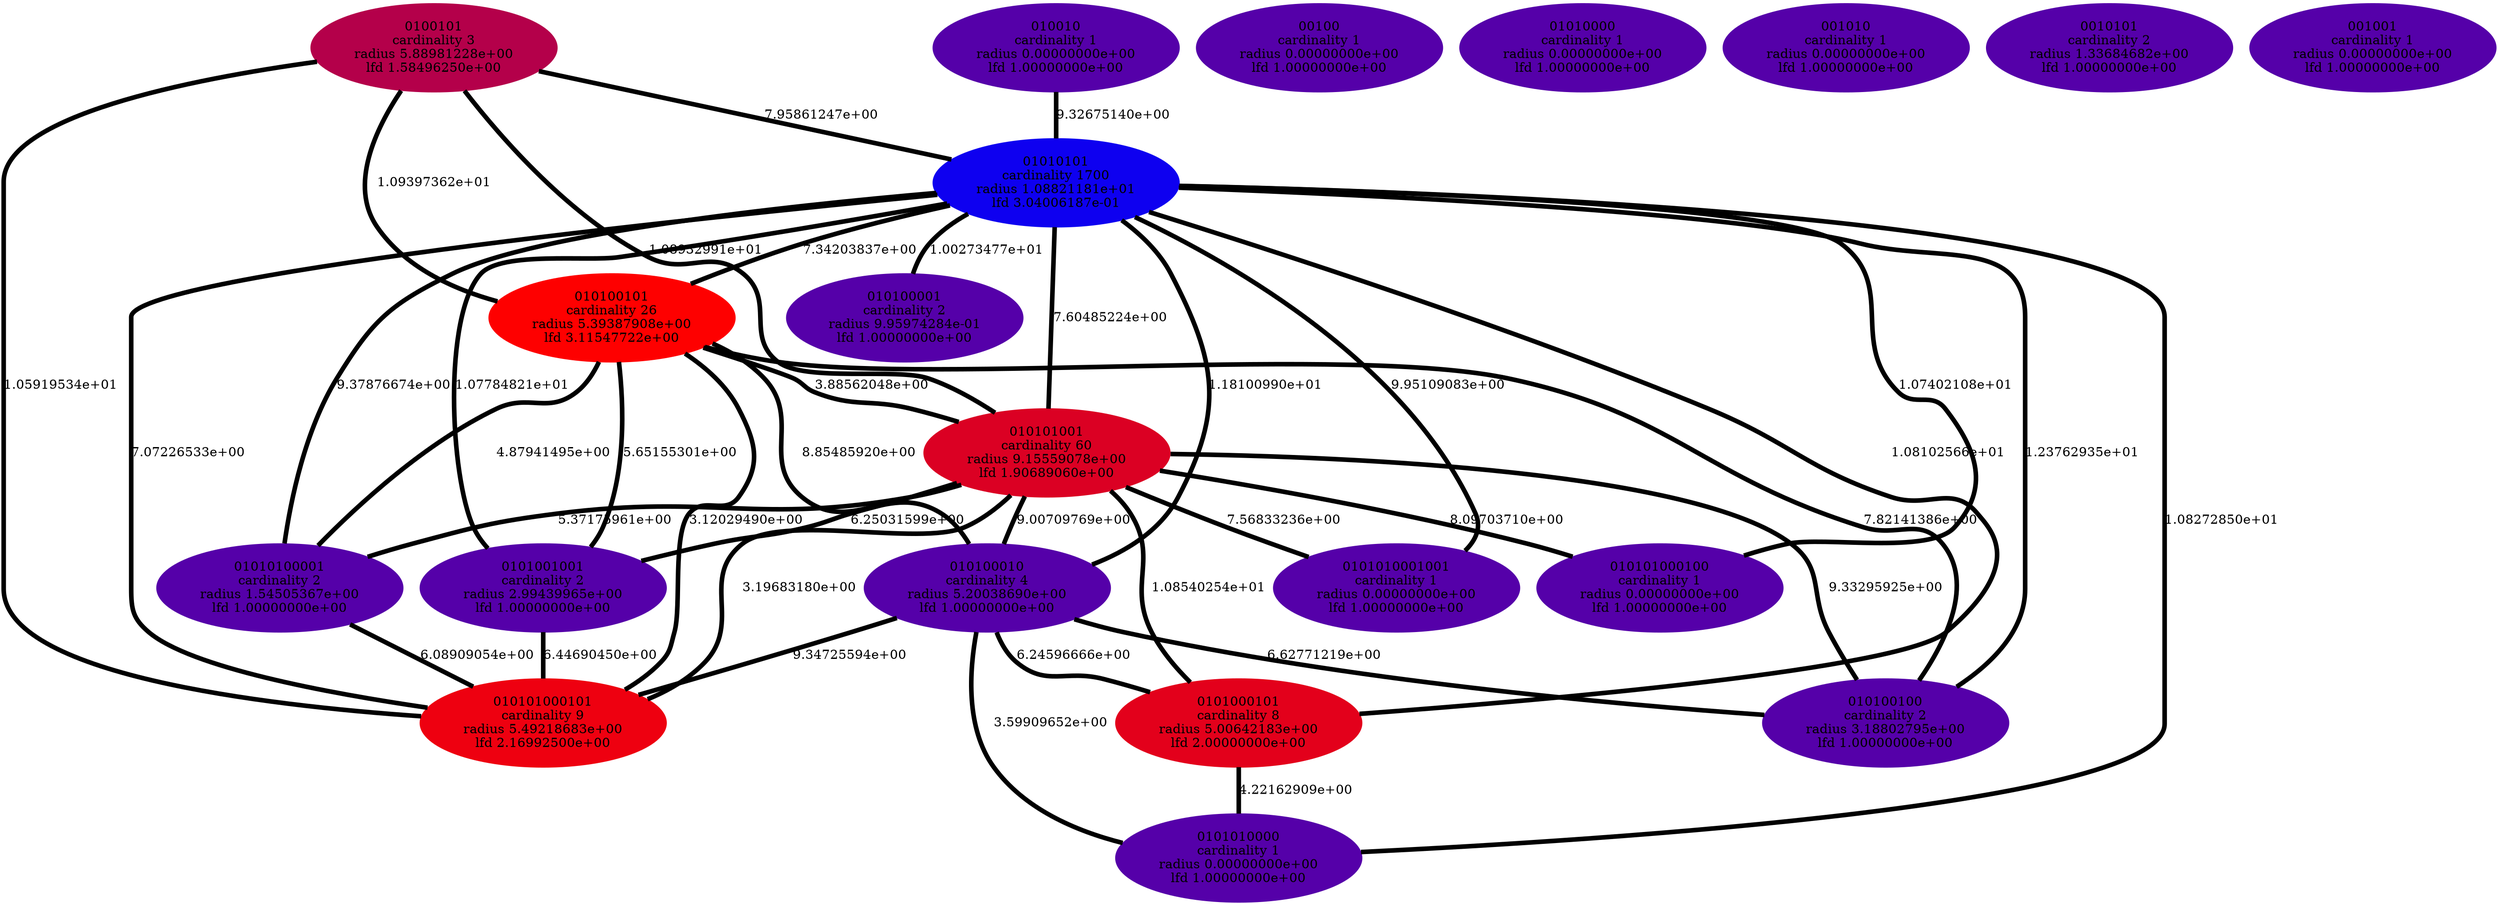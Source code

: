 graph cluster_cardinality_optimal_20 {
    edge[style=solid, penwidth="5", labeldistance="10"]
    0101001001 [label="0101001001\ncardinality 2\nradius 2.99439965e+00\nlfd 1.00000000e+00", color="#5500A9", style="filled"]
    010100001 [label="010100001\ncardinality 2\nradius 9.95974284e-01\nlfd 1.00000000e+00", color="#5500A9", style="filled"]
    010100100 [label="010100100\ncardinality 2\nradius 3.18802795e+00\nlfd 1.00000000e+00", color="#5500A9", style="filled"]
    010100010 [label="010100010\ncardinality 4\nradius 5.20038690e+00\nlfd 1.00000000e+00", color="#5500A9", style="filled"]
    0101010001001 [label="0101010001001\ncardinality 1\nradius 0.00000000e+00\nlfd 1.00000000e+00", color="#5500A9", style="filled"]
    0101010000 [label="0101010000\ncardinality 1\nradius 0.00000000e+00\nlfd 1.00000000e+00", color="#5500A9", style="filled"]
    00100 [label="00100\ncardinality 1\nradius 0.00000000e+00\nlfd 1.00000000e+00", color="#5500A9", style="filled"]
    01010000 [label="01010000\ncardinality 1\nradius 0.00000000e+00\nlfd 1.00000000e+00", color="#5500A9", style="filled"]
    010010 [label="010010\ncardinality 1\nradius 0.00000000e+00\nlfd 1.00000000e+00", color="#5500A9", style="filled"]
    01010100001 [label="01010100001\ncardinality 2\nradius 1.54505367e+00\nlfd 1.00000000e+00", color="#5500A9", style="filled"]
    0101000101 [label="0101000101\ncardinality 8\nradius 5.00642183e+00\nlfd 2.00000000e+00", color="#E3001B", style="filled"]
    001010 [label="001010\ncardinality 1\nradius 0.00000000e+00\nlfd 1.00000000e+00", color="#5500A9", style="filled"]
    01010101 [label="01010101\ncardinality 1700\nradius 1.08821181e+01\nlfd 3.04006187e-01", color="#0E00F0", style="filled"]
    010101001 [label="010101001\ncardinality 60\nradius 9.15559078e+00\nlfd 1.90689060e+00", color="#DB0023", style="filled"]
    0010101 [label="0010101\ncardinality 2\nradius 1.33684682e+00\nlfd 1.00000000e+00", color="#5500A9", style="filled"]
    0100101 [label="0100101\ncardinality 3\nradius 5.88981228e+00\nlfd 1.58496250e+00", color="#B4004A", style="filled"]
    010101000101 [label="010101000101\ncardinality 9\nradius 5.49218683e+00\nlfd 2.16992500e+00", color="#EE0010", style="filled"]
    010101000100 [label="010101000100\ncardinality 1\nradius 0.00000000e+00\nlfd 1.00000000e+00", color="#5500A9", style="filled"]
    010100101 [label="010100101\ncardinality 26\nradius 5.39387908e+00\nlfd 3.11547722e+00", color="#FE0000", style="filled"]
    001001 [label="001001\ncardinality 1\nradius 0.00000000e+00\nlfd 1.00000000e+00", color="#5500A9", style="filled"]
    01010101 -- 010101000100 [label="1.07402108e+01"]
    010100101 -- 0101001001 [label="5.65155301e+00"]
    010101001 -- 010100010 [label="9.00709769e+00"]
    010101001 -- 010101000101 [label="3.19683180e+00"]
    01010101 -- 0101010000 [label="1.08272850e+01"]
    01010101 -- 010101000101 [label="7.07226533e+00"]
    0101000101 -- 0101010000 [label="4.22162909e+00"]
    01010101 -- 01010100001 [label="9.37876674e+00"]
    010100101 -- 01010100001 [label="4.87941495e+00"]
    01010101 -- 010100101 [label="7.34203837e+00"]
    010100010 -- 0101000101 [label="6.24596666e+00"]
    010101001 -- 0101010001001 [label="7.56833236e+00"]
    0101001001 -- 010101000101 [label="6.44690450e+00"]
    01010101 -- 0101000101 [label="1.08102566e+01"]
    0100101 -- 01010101 [label="7.95861247e+00"]
    01010101 -- 010100001 [label="1.00273477e+01"]
    0100101 -- 010100101 [label="1.09397362e+01"]
    01010101 -- 010101001 [label="7.60485224e+00"]
    010101001 -- 010101000100 [label="8.09703710e+00"]
    010100101 -- 010100010 [label="8.85485920e+00"]
    010100010 -- 0101010000 [label="3.59909652e+00"]
    010101001 -- 0101000101 [label="1.08540254e+01"]
    010100010 -- 010100100 [label="6.62771219e+00"]
    010101001 -- 0101001001 [label="6.25031599e+00"]
    010100101 -- 010101000101 [label="3.12029490e+00"]
    01010101 -- 010100010 [label="1.18100990e+01"]
    010100101 -- 010101001 [label="3.88562048e+00"]
    010100101 -- 010100100 [label="7.82141386e+00"]
    010010 -- 01010101 [label="9.32675140e+00"]
    010101001 -- 01010100001 [label="5.37175961e+00"]
    01010100001 -- 010101000101 [label="6.08909054e+00"]
    010101001 -- 010100100 [label="9.33295925e+00"]
    010100010 -- 010101000101 [label="9.34725594e+00"]
    01010101 -- 010100100 [label="1.23762935e+01"]
    0100101 -- 010101001 [label="1.08932991e+01"]
    0100101 -- 010101000101 [label="1.05919534e+01"]
    01010101 -- 0101001001 [label="1.07784821e+01"]
    01010101 -- 0101010001001 [label="9.95109083e+00"]
}
